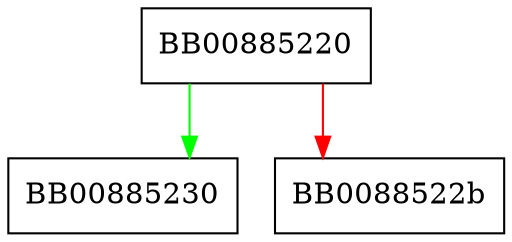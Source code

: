 digraph _dl_tunable_set_tcache_count {
  node [shape="box"];
  graph [splines=ortho];
  BB00885220 -> BB00885230 [color="green"];
  BB00885220 -> BB0088522b [color="red"];
}